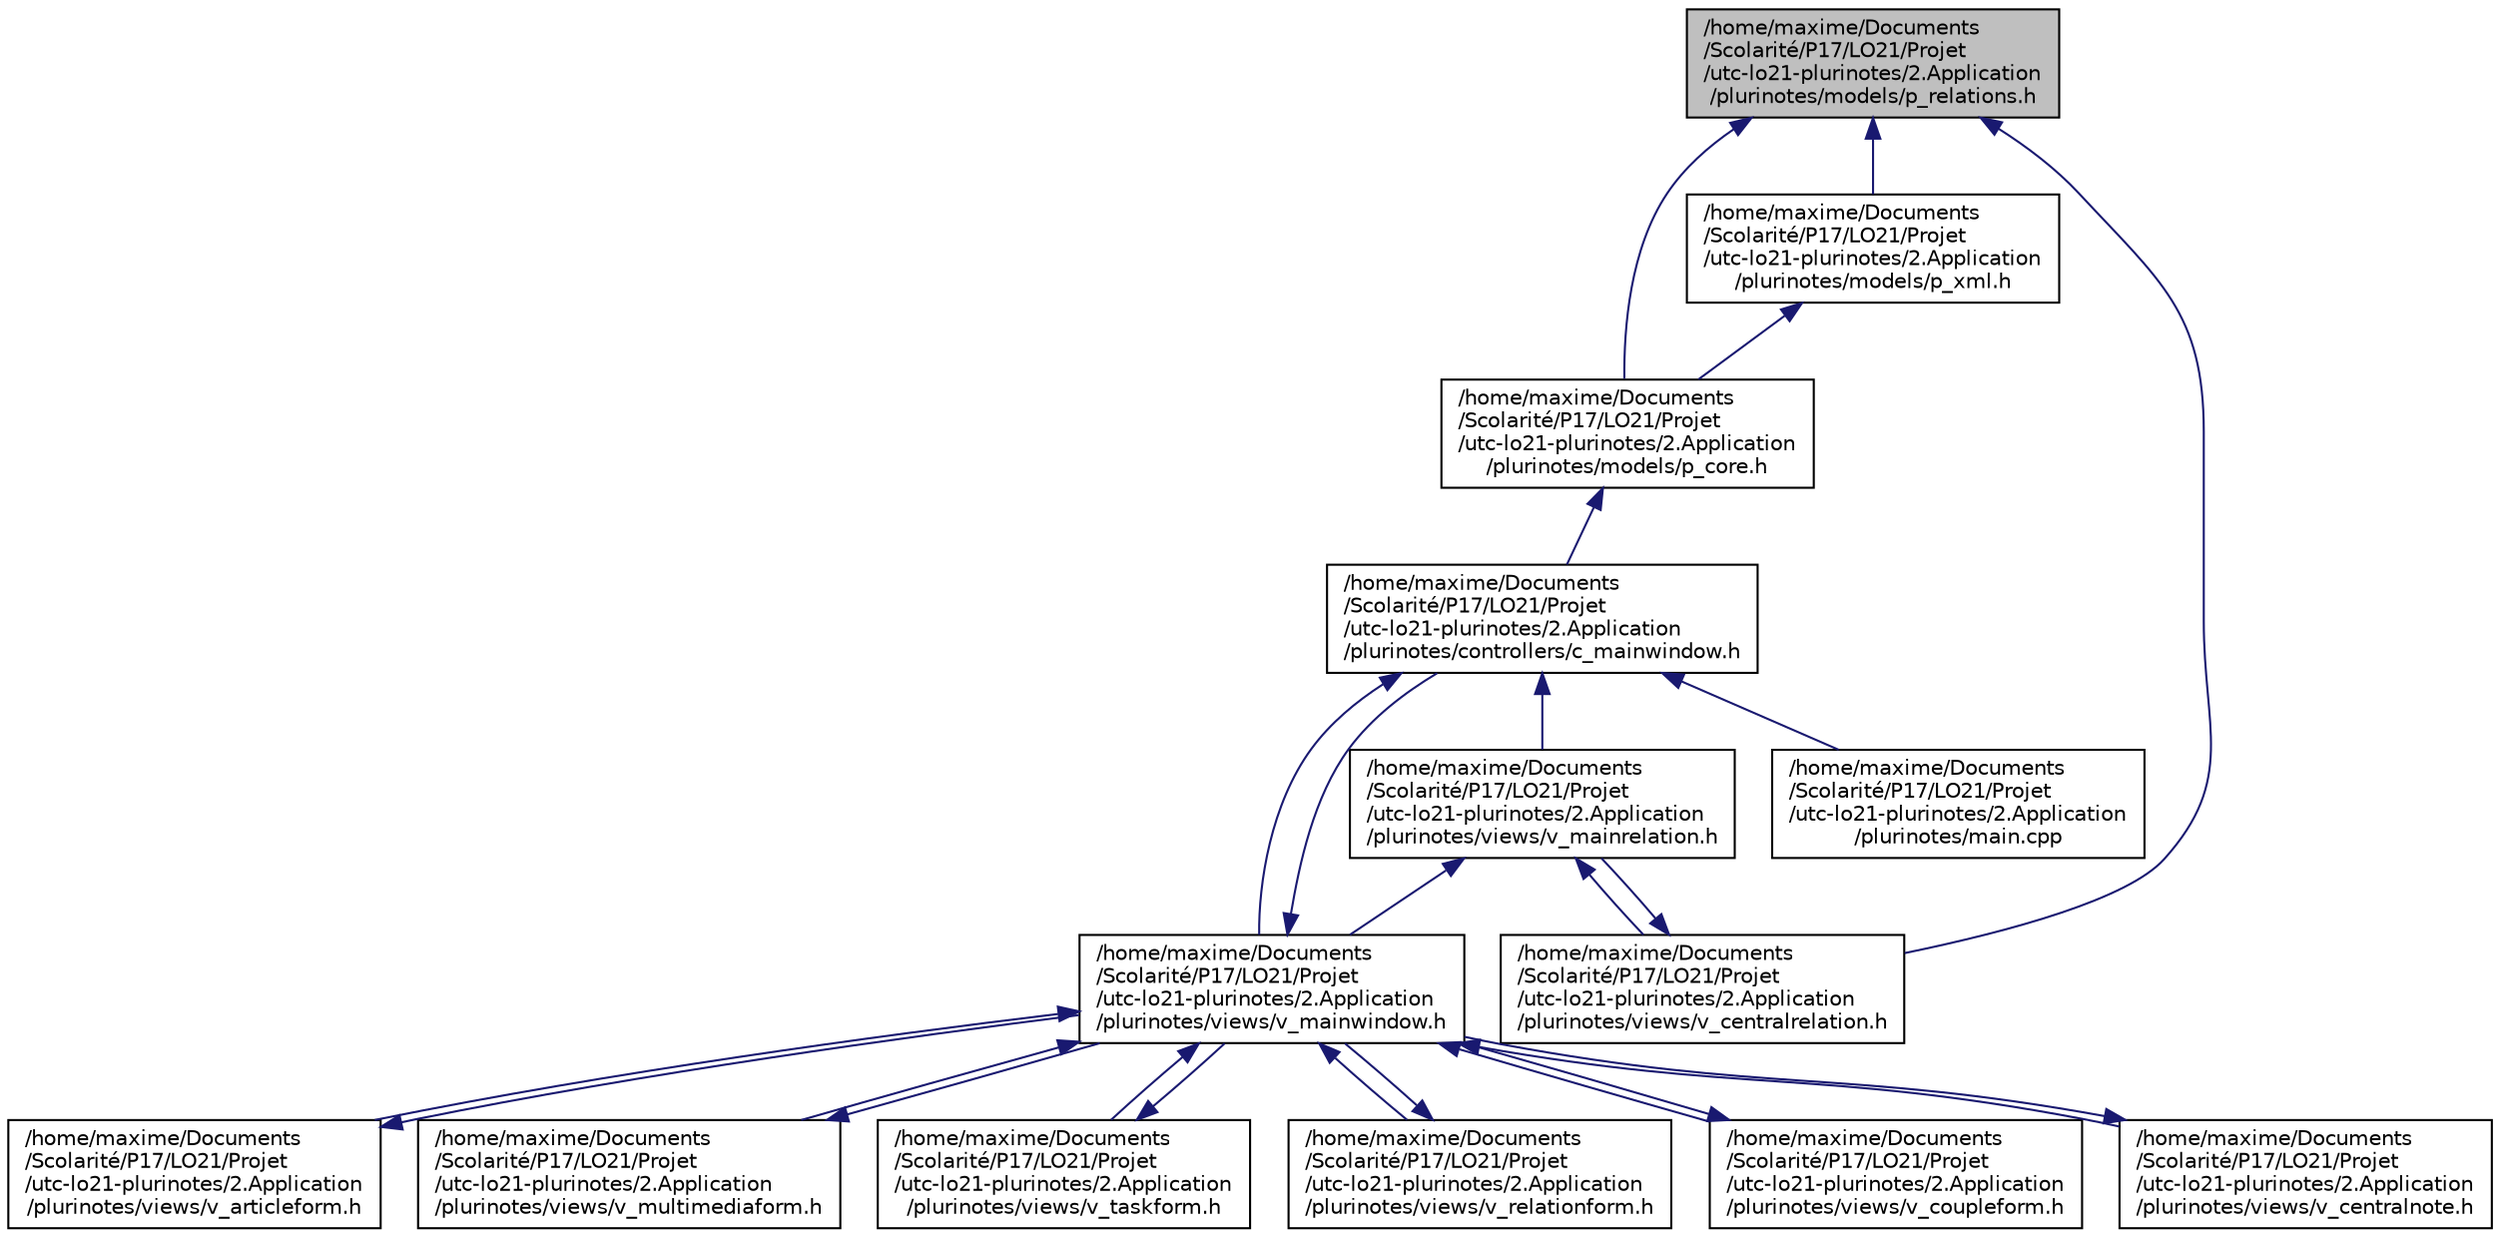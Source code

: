 digraph "/home/maxime/Documents/Scolarité/P17/LO21/Projet/utc-lo21-plurinotes/2.Application/plurinotes/models/p_relations.h"
{
  edge [fontname="Helvetica",fontsize="10",labelfontname="Helvetica",labelfontsize="10"];
  node [fontname="Helvetica",fontsize="10",shape=record];
  Node1 [label="/home/maxime/Documents\l/Scolarité/P17/LO21/Projet\l/utc-lo21-plurinotes/2.Application\l/plurinotes/models/p_relations.h",height=0.2,width=0.4,color="black", fillcolor="grey75", style="filled", fontcolor="black"];
  Node1 -> Node2 [dir="back",color="midnightblue",fontsize="10",style="solid",fontname="Helvetica"];
  Node2 [label="/home/maxime/Documents\l/Scolarité/P17/LO21/Projet\l/utc-lo21-plurinotes/2.Application\l/plurinotes/models/p_core.h",height=0.2,width=0.4,color="black", fillcolor="white", style="filled",URL="$p__core_8h_source.html"];
  Node2 -> Node3 [dir="back",color="midnightblue",fontsize="10",style="solid",fontname="Helvetica"];
  Node3 [label="/home/maxime/Documents\l/Scolarité/P17/LO21/Projet\l/utc-lo21-plurinotes/2.Application\l/plurinotes/controllers/c_mainwindow.h",height=0.2,width=0.4,color="black", fillcolor="white", style="filled",URL="$c__mainwindow_8h.html",tooltip="Header pour le controller principal de l&#39;application. "];
  Node3 -> Node4 [dir="back",color="midnightblue",fontsize="10",style="solid",fontname="Helvetica"];
  Node4 [label="/home/maxime/Documents\l/Scolarité/P17/LO21/Projet\l/utc-lo21-plurinotes/2.Application\l/plurinotes/views/v_mainrelation.h",height=0.2,width=0.4,color="black", fillcolor="white", style="filled",URL="$v__mainrelation_8h_source.html"];
  Node4 -> Node5 [dir="back",color="midnightblue",fontsize="10",style="solid",fontname="Helvetica"];
  Node5 [label="/home/maxime/Documents\l/Scolarité/P17/LO21/Projet\l/utc-lo21-plurinotes/2.Application\l/plurinotes/views/v_mainwindow.h",height=0.2,width=0.4,color="black", fillcolor="white", style="filled",URL="$v__mainwindow_8h_source.html"];
  Node5 -> Node3 [dir="back",color="midnightblue",fontsize="10",style="solid",fontname="Helvetica"];
  Node5 -> Node6 [dir="back",color="midnightblue",fontsize="10",style="solid",fontname="Helvetica"];
  Node6 [label="/home/maxime/Documents\l/Scolarité/P17/LO21/Projet\l/utc-lo21-plurinotes/2.Application\l/plurinotes/views/v_articleform.h",height=0.2,width=0.4,color="black", fillcolor="white", style="filled",URL="$v__articleform_8h_source.html"];
  Node6 -> Node5 [dir="back",color="midnightblue",fontsize="10",style="solid",fontname="Helvetica"];
  Node5 -> Node7 [dir="back",color="midnightblue",fontsize="10",style="solid",fontname="Helvetica"];
  Node7 [label="/home/maxime/Documents\l/Scolarité/P17/LO21/Projet\l/utc-lo21-plurinotes/2.Application\l/plurinotes/views/v_multimediaform.h",height=0.2,width=0.4,color="black", fillcolor="white", style="filled",URL="$v__multimediaform_8h_source.html"];
  Node7 -> Node5 [dir="back",color="midnightblue",fontsize="10",style="solid",fontname="Helvetica"];
  Node5 -> Node8 [dir="back",color="midnightblue",fontsize="10",style="solid",fontname="Helvetica"];
  Node8 [label="/home/maxime/Documents\l/Scolarité/P17/LO21/Projet\l/utc-lo21-plurinotes/2.Application\l/plurinotes/views/v_taskform.h",height=0.2,width=0.4,color="black", fillcolor="white", style="filled",URL="$v__taskform_8h_source.html"];
  Node8 -> Node5 [dir="back",color="midnightblue",fontsize="10",style="solid",fontname="Helvetica"];
  Node5 -> Node9 [dir="back",color="midnightblue",fontsize="10",style="solid",fontname="Helvetica"];
  Node9 [label="/home/maxime/Documents\l/Scolarité/P17/LO21/Projet\l/utc-lo21-plurinotes/2.Application\l/plurinotes/views/v_relationform.h",height=0.2,width=0.4,color="black", fillcolor="white", style="filled",URL="$v__relationform_8h_source.html"];
  Node9 -> Node5 [dir="back",color="midnightblue",fontsize="10",style="solid",fontname="Helvetica"];
  Node5 -> Node10 [dir="back",color="midnightblue",fontsize="10",style="solid",fontname="Helvetica"];
  Node10 [label="/home/maxime/Documents\l/Scolarité/P17/LO21/Projet\l/utc-lo21-plurinotes/2.Application\l/plurinotes/views/v_coupleform.h",height=0.2,width=0.4,color="black", fillcolor="white", style="filled",URL="$v__coupleform_8h_source.html"];
  Node10 -> Node5 [dir="back",color="midnightblue",fontsize="10",style="solid",fontname="Helvetica"];
  Node5 -> Node11 [dir="back",color="midnightblue",fontsize="10",style="solid",fontname="Helvetica"];
  Node11 [label="/home/maxime/Documents\l/Scolarité/P17/LO21/Projet\l/utc-lo21-plurinotes/2.Application\l/plurinotes/views/v_centralnote.h",height=0.2,width=0.4,color="black", fillcolor="white", style="filled",URL="$v__centralnote_8h_source.html"];
  Node11 -> Node5 [dir="back",color="midnightblue",fontsize="10",style="solid",fontname="Helvetica"];
  Node4 -> Node12 [dir="back",color="midnightblue",fontsize="10",style="solid",fontname="Helvetica"];
  Node12 [label="/home/maxime/Documents\l/Scolarité/P17/LO21/Projet\l/utc-lo21-plurinotes/2.Application\l/plurinotes/views/v_centralrelation.h",height=0.2,width=0.4,color="black", fillcolor="white", style="filled",URL="$v__centralrelation_8h_source.html"];
  Node12 -> Node4 [dir="back",color="midnightblue",fontsize="10",style="solid",fontname="Helvetica"];
  Node3 -> Node5 [dir="back",color="midnightblue",fontsize="10",style="solid",fontname="Helvetica"];
  Node3 -> Node13 [dir="back",color="midnightblue",fontsize="10",style="solid",fontname="Helvetica"];
  Node13 [label="/home/maxime/Documents\l/Scolarité/P17/LO21/Projet\l/utc-lo21-plurinotes/2.Application\l/plurinotes/main.cpp",height=0.2,width=0.4,color="black", fillcolor="white", style="filled",URL="$main_8cpp.html",tooltip="Lancement de l&#39;application. "];
  Node1 -> Node14 [dir="back",color="midnightblue",fontsize="10",style="solid",fontname="Helvetica"];
  Node14 [label="/home/maxime/Documents\l/Scolarité/P17/LO21/Projet\l/utc-lo21-plurinotes/2.Application\l/plurinotes/models/p_xml.h",height=0.2,width=0.4,color="black", fillcolor="white", style="filled",URL="$p__xml_8h_source.html"];
  Node14 -> Node2 [dir="back",color="midnightblue",fontsize="10",style="solid",fontname="Helvetica"];
  Node1 -> Node12 [dir="back",color="midnightblue",fontsize="10",style="solid",fontname="Helvetica"];
}
